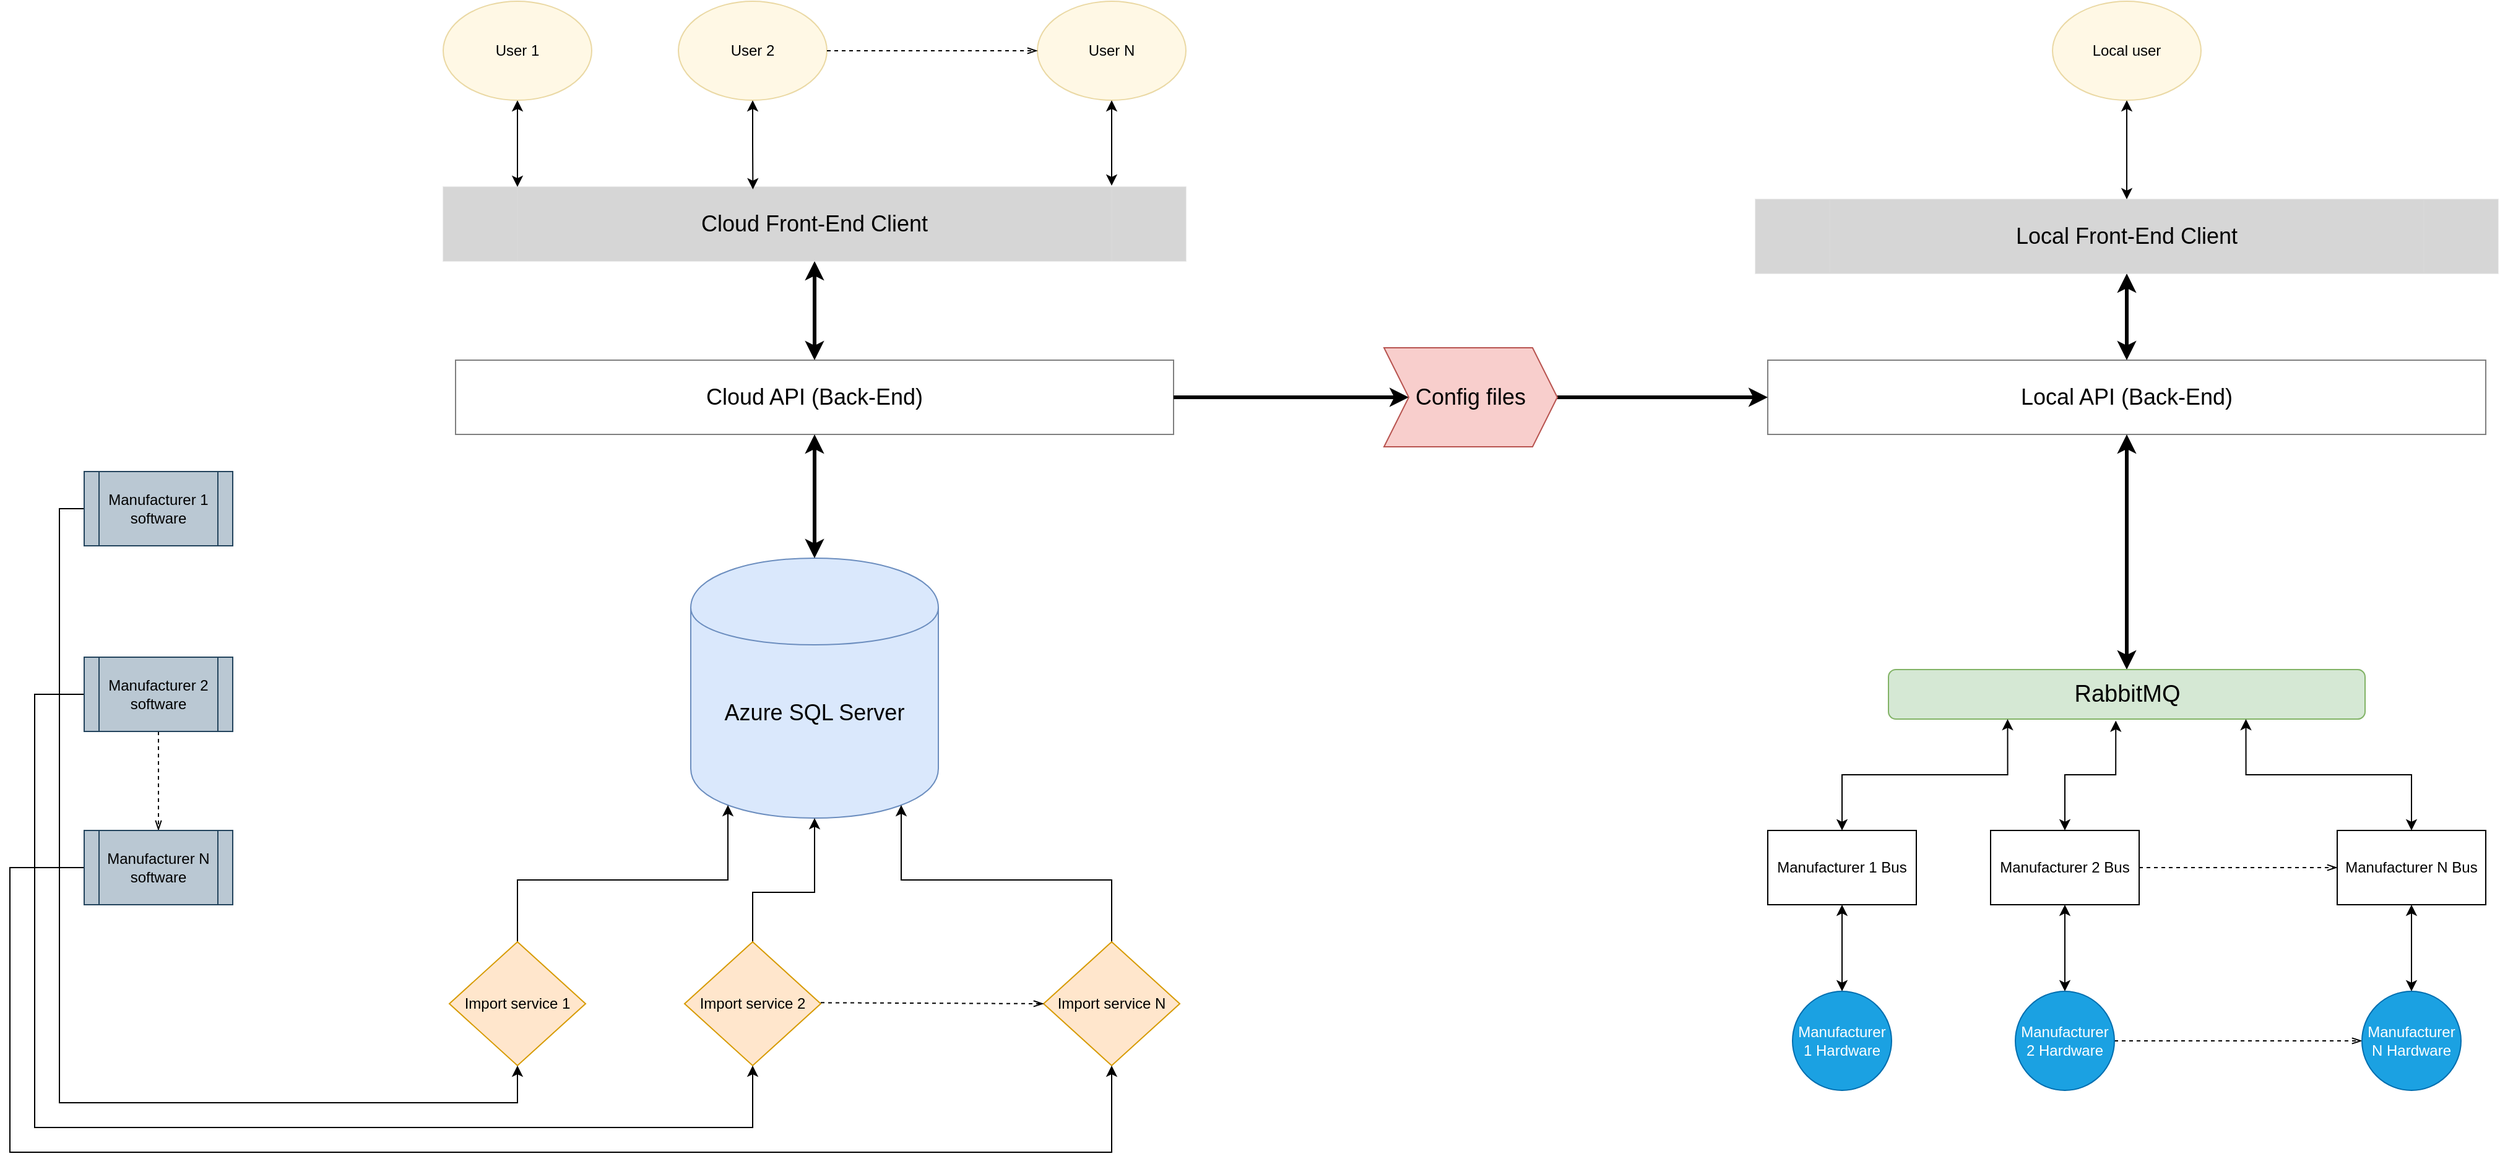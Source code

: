 <mxfile version="14.8.0" type="github">
  <diagram id="-lKARfpVro_7coi3Wnwx" name="Page-1">
    <mxGraphModel dx="2620" dy="1570" grid="1" gridSize="10" guides="1" tooltips="1" connect="1" arrows="1" fold="1" page="1" pageScale="1" pageWidth="1200" pageHeight="240" math="0" shadow="0">
      <root>
        <mxCell id="0" />
        <mxCell id="1" parent="0" />
        <mxCell id="40H7sGR31eHvrxdFshzr-2" value="&lt;font style=&quot;font-size: 18px&quot;&gt;Azure SQL Server&lt;/font&gt;" style="shape=cylinder;whiteSpace=wrap;html=1;boundedLbl=1;backgroundOutline=1;fillColor=#dae8fc;strokeColor=#6c8ebf;" parent="1" vertex="1">
          <mxGeometry x="740" y="570" width="200" height="210" as="geometry" />
        </mxCell>
        <mxCell id="jC-YoL1eWnfrU78V1_zM-2" style="edgeStyle=orthogonalEdgeStyle;rounded=0;orthogonalLoop=1;jettySize=auto;html=1;startArrow=classic;startFill=1;strokeWidth=3;" edge="1" parent="1" source="40H7sGR31eHvrxdFshzr-10" target="40H7sGR31eHvrxdFshzr-2">
          <mxGeometry relative="1" as="geometry" />
        </mxCell>
        <mxCell id="jC-YoL1eWnfrU78V1_zM-19" style="edgeStyle=orthogonalEdgeStyle;rounded=0;orthogonalLoop=1;jettySize=auto;html=1;startArrow=none;startFill=0;endArrow=classic;endFill=1;strokeWidth=3;" edge="1" parent="1" source="40H7sGR31eHvrxdFshzr-10" target="jC-YoL1eWnfrU78V1_zM-18">
          <mxGeometry relative="1" as="geometry" />
        </mxCell>
        <mxCell id="40H7sGR31eHvrxdFshzr-10" value="Cloud API (Back-End)" style="rounded=0;whiteSpace=wrap;html=1;opacity=50;fontSize=18;" parent="1" vertex="1">
          <mxGeometry x="550" y="410" width="580" height="60" as="geometry" />
        </mxCell>
        <mxCell id="jC-YoL1eWnfrU78V1_zM-1" style="edgeStyle=orthogonalEdgeStyle;rounded=0;orthogonalLoop=1;jettySize=auto;html=1;strokeWidth=3;startArrow=classic;startFill=1;" edge="1" parent="1" source="40H7sGR31eHvrxdFshzr-35" target="40H7sGR31eHvrxdFshzr-10">
          <mxGeometry relative="1" as="geometry" />
        </mxCell>
        <mxCell id="40H7sGR31eHvrxdFshzr-35" value="&lt;font style=&quot;font-size: 18px&quot;&gt;Cloud Front-End Client&lt;/font&gt;" style="shape=process;whiteSpace=wrap;html=1;backgroundOutline=1;strokeColor=#DBDBDB;fillColor=#ADADAD;fontSize=12;opacity=50;" parent="1" vertex="1">
          <mxGeometry x="540" y="270" width="600" height="60" as="geometry" />
        </mxCell>
        <mxCell id="40H7sGR31eHvrxdFshzr-40" style="edgeStyle=orthogonalEdgeStyle;rounded=0;orthogonalLoop=1;jettySize=auto;html=1;entryX=0.1;entryY=0;entryDx=0;entryDy=0;entryPerimeter=0;startArrow=classic;startFill=1;fontSize=12;" parent="1" source="40H7sGR31eHvrxdFshzr-36" target="40H7sGR31eHvrxdFshzr-35" edge="1">
          <mxGeometry relative="1" as="geometry" />
        </mxCell>
        <mxCell id="40H7sGR31eHvrxdFshzr-36" value="User 1" style="ellipse;whiteSpace=wrap;html=1;strokeColor=#d6b656;fillColor=#fff2cc;fontSize=12;opacity=50;" parent="1" vertex="1">
          <mxGeometry x="540" y="120" width="120" height="80" as="geometry" />
        </mxCell>
        <mxCell id="40H7sGR31eHvrxdFshzr-41" style="edgeStyle=orthogonalEdgeStyle;rounded=0;orthogonalLoop=1;jettySize=auto;html=1;entryX=0.417;entryY=0.033;entryDx=0;entryDy=0;entryPerimeter=0;startArrow=classic;startFill=1;fontSize=12;" parent="1" source="40H7sGR31eHvrxdFshzr-37" target="40H7sGR31eHvrxdFshzr-35" edge="1">
          <mxGeometry relative="1" as="geometry" />
        </mxCell>
        <mxCell id="40H7sGR31eHvrxdFshzr-37" value="User 2" style="ellipse;whiteSpace=wrap;html=1;strokeColor=#d6b656;fillColor=#fff2cc;fontSize=12;opacity=50;" parent="1" vertex="1">
          <mxGeometry x="730" y="120" width="120" height="80" as="geometry" />
        </mxCell>
        <mxCell id="40H7sGR31eHvrxdFshzr-44" style="edgeStyle=orthogonalEdgeStyle;rounded=0;orthogonalLoop=1;jettySize=auto;html=1;entryX=0.9;entryY=-0.017;entryDx=0;entryDy=0;entryPerimeter=0;startArrow=classic;startFill=1;fontSize=12;" parent="1" source="40H7sGR31eHvrxdFshzr-38" target="40H7sGR31eHvrxdFshzr-35" edge="1">
          <mxGeometry relative="1" as="geometry" />
        </mxCell>
        <mxCell id="40H7sGR31eHvrxdFshzr-38" value="User N" style="ellipse;whiteSpace=wrap;html=1;strokeColor=#d6b656;fillColor=#fff2cc;fontSize=12;opacity=50;" parent="1" vertex="1">
          <mxGeometry x="1020" y="120" width="120" height="80" as="geometry" />
        </mxCell>
        <mxCell id="40H7sGR31eHvrxdFshzr-46" value="" style="endArrow=openThin;dashed=1;html=1;fontSize=12;entryX=0;entryY=0.5;entryDx=0;entryDy=0;exitX=1;exitY=0.5;exitDx=0;exitDy=0;endFill=0;" parent="1" source="40H7sGR31eHvrxdFshzr-37" target="40H7sGR31eHvrxdFshzr-38" edge="1">
          <mxGeometry width="50" height="50" relative="1" as="geometry">
            <mxPoint x="760" y="290" as="sourcePoint" />
            <mxPoint x="810" y="240" as="targetPoint" />
          </mxGeometry>
        </mxCell>
        <mxCell id="jC-YoL1eWnfrU78V1_zM-8" style="edgeStyle=orthogonalEdgeStyle;rounded=0;orthogonalLoop=1;jettySize=auto;html=1;exitX=0.5;exitY=0;exitDx=0;exitDy=0;entryX=0.15;entryY=0.95;entryDx=0;entryDy=0;entryPerimeter=0;startArrow=none;startFill=0;strokeWidth=1;" edge="1" parent="1" source="jC-YoL1eWnfrU78V1_zM-3" target="40H7sGR31eHvrxdFshzr-2">
          <mxGeometry relative="1" as="geometry" />
        </mxCell>
        <mxCell id="jC-YoL1eWnfrU78V1_zM-3" value="Import service 1" style="rhombus;whiteSpace=wrap;html=1;fillColor=#ffe6cc;strokeColor=#d79b00;" vertex="1" parent="1">
          <mxGeometry x="545" y="880" width="110" height="100" as="geometry" />
        </mxCell>
        <mxCell id="jC-YoL1eWnfrU78V1_zM-7" style="edgeStyle=orthogonalEdgeStyle;rounded=0;orthogonalLoop=1;jettySize=auto;html=1;exitX=0.5;exitY=0;exitDx=0;exitDy=0;entryX=0.5;entryY=1;entryDx=0;entryDy=0;startArrow=none;startFill=0;strokeWidth=1;" edge="1" parent="1" source="jC-YoL1eWnfrU78V1_zM-4" target="40H7sGR31eHvrxdFshzr-2">
          <mxGeometry relative="1" as="geometry">
            <Array as="points">
              <mxPoint x="790" y="840" />
              <mxPoint x="840" y="840" />
            </Array>
          </mxGeometry>
        </mxCell>
        <mxCell id="jC-YoL1eWnfrU78V1_zM-4" value="Import service 2" style="rhombus;whiteSpace=wrap;html=1;fillColor=#ffe6cc;strokeColor=#d79b00;" vertex="1" parent="1">
          <mxGeometry x="735" y="880" width="110" height="100" as="geometry" />
        </mxCell>
        <mxCell id="jC-YoL1eWnfrU78V1_zM-9" style="edgeStyle=orthogonalEdgeStyle;rounded=0;orthogonalLoop=1;jettySize=auto;html=1;entryX=0.85;entryY=0.95;entryDx=0;entryDy=0;entryPerimeter=0;startArrow=none;startFill=0;strokeWidth=1;exitX=0.5;exitY=0;exitDx=0;exitDy=0;" edge="1" parent="1" source="jC-YoL1eWnfrU78V1_zM-5" target="40H7sGR31eHvrxdFshzr-2">
          <mxGeometry relative="1" as="geometry" />
        </mxCell>
        <mxCell id="jC-YoL1eWnfrU78V1_zM-5" value="Import service N" style="rhombus;whiteSpace=wrap;html=1;fillColor=#ffe6cc;strokeColor=#d79b00;" vertex="1" parent="1">
          <mxGeometry x="1025" y="880" width="110" height="100" as="geometry" />
        </mxCell>
        <mxCell id="jC-YoL1eWnfrU78V1_zM-10" value="" style="endArrow=openThin;dashed=1;html=1;fontSize=12;entryX=0;entryY=0.5;entryDx=0;entryDy=0;exitX=1;exitY=0.5;exitDx=0;exitDy=0;endFill=0;" edge="1" parent="1" target="jC-YoL1eWnfrU78V1_zM-5">
          <mxGeometry width="50" height="50" relative="1" as="geometry">
            <mxPoint x="845" y="929.17" as="sourcePoint" />
            <mxPoint x="1015" y="929.17" as="targetPoint" />
          </mxGeometry>
        </mxCell>
        <mxCell id="jC-YoL1eWnfrU78V1_zM-15" style="edgeStyle=orthogonalEdgeStyle;rounded=0;orthogonalLoop=1;jettySize=auto;html=1;entryX=0.5;entryY=1;entryDx=0;entryDy=0;startArrow=none;startFill=0;endArrow=classic;endFill=1;strokeWidth=1;" edge="1" parent="1" source="jC-YoL1eWnfrU78V1_zM-11" target="jC-YoL1eWnfrU78V1_zM-3">
          <mxGeometry relative="1" as="geometry">
            <Array as="points">
              <mxPoint x="230" y="530" />
              <mxPoint x="230" y="1010" />
              <mxPoint x="600" y="1010" />
            </Array>
          </mxGeometry>
        </mxCell>
        <mxCell id="jC-YoL1eWnfrU78V1_zM-11" value="Manufacturer 1 software" style="shape=process;whiteSpace=wrap;html=1;backgroundOutline=1;fillColor=#bac8d3;strokeColor=#23445d;" vertex="1" parent="1">
          <mxGeometry x="250" y="500" width="120" height="60" as="geometry" />
        </mxCell>
        <mxCell id="jC-YoL1eWnfrU78V1_zM-14" style="edgeStyle=orthogonalEdgeStyle;rounded=0;orthogonalLoop=1;jettySize=auto;html=1;entryX=0.5;entryY=0;entryDx=0;entryDy=0;startArrow=none;startFill=0;strokeWidth=1;endArrow=openThin;endFill=0;dashed=1;" edge="1" parent="1" source="jC-YoL1eWnfrU78V1_zM-12" target="jC-YoL1eWnfrU78V1_zM-13">
          <mxGeometry relative="1" as="geometry" />
        </mxCell>
        <mxCell id="jC-YoL1eWnfrU78V1_zM-16" style="edgeStyle=orthogonalEdgeStyle;rounded=0;orthogonalLoop=1;jettySize=auto;html=1;entryX=0.5;entryY=1;entryDx=0;entryDy=0;startArrow=none;startFill=0;endArrow=classic;endFill=1;strokeWidth=1;" edge="1" parent="1" source="jC-YoL1eWnfrU78V1_zM-12" target="jC-YoL1eWnfrU78V1_zM-4">
          <mxGeometry relative="1" as="geometry">
            <Array as="points">
              <mxPoint x="210" y="680" />
              <mxPoint x="210" y="1030" />
              <mxPoint x="790" y="1030" />
            </Array>
          </mxGeometry>
        </mxCell>
        <mxCell id="jC-YoL1eWnfrU78V1_zM-12" value="Manufacturer 2 software" style="shape=process;whiteSpace=wrap;html=1;backgroundOutline=1;fillColor=#bac8d3;strokeColor=#23445d;" vertex="1" parent="1">
          <mxGeometry x="250" y="650" width="120" height="60" as="geometry" />
        </mxCell>
        <mxCell id="jC-YoL1eWnfrU78V1_zM-17" style="edgeStyle=orthogonalEdgeStyle;rounded=0;orthogonalLoop=1;jettySize=auto;html=1;entryX=0.5;entryY=1;entryDx=0;entryDy=0;startArrow=none;startFill=0;endArrow=classic;endFill=1;strokeWidth=1;" edge="1" parent="1" source="jC-YoL1eWnfrU78V1_zM-13" target="jC-YoL1eWnfrU78V1_zM-5">
          <mxGeometry relative="1" as="geometry">
            <Array as="points">
              <mxPoint x="190" y="820" />
              <mxPoint x="190" y="1050" />
              <mxPoint x="1080" y="1050" />
            </Array>
          </mxGeometry>
        </mxCell>
        <mxCell id="jC-YoL1eWnfrU78V1_zM-13" value="Manufacturer N software" style="shape=process;whiteSpace=wrap;html=1;backgroundOutline=1;fillColor=#bac8d3;strokeColor=#23445d;" vertex="1" parent="1">
          <mxGeometry x="250" y="790" width="120" height="60" as="geometry" />
        </mxCell>
        <mxCell id="jC-YoL1eWnfrU78V1_zM-22" style="edgeStyle=orthogonalEdgeStyle;rounded=0;orthogonalLoop=1;jettySize=auto;html=1;entryX=0;entryY=0.5;entryDx=0;entryDy=0;startArrow=none;startFill=0;endArrow=classic;endFill=1;strokeWidth=3;" edge="1" parent="1" source="jC-YoL1eWnfrU78V1_zM-18" target="jC-YoL1eWnfrU78V1_zM-20">
          <mxGeometry relative="1" as="geometry" />
        </mxCell>
        <mxCell id="jC-YoL1eWnfrU78V1_zM-18" value="&lt;font style=&quot;font-size: 18px&quot;&gt;Config files&lt;/font&gt;" style="shape=step;perimeter=stepPerimeter;whiteSpace=wrap;html=1;fixedSize=1;fillColor=#f8cecc;strokeColor=#b85450;" vertex="1" parent="1">
          <mxGeometry x="1300" y="400" width="140" height="80" as="geometry" />
        </mxCell>
        <mxCell id="jC-YoL1eWnfrU78V1_zM-27" style="edgeStyle=orthogonalEdgeStyle;rounded=0;orthogonalLoop=1;jettySize=auto;html=1;exitX=0.5;exitY=1;exitDx=0;exitDy=0;startArrow=classic;startFill=1;endArrow=classic;endFill=1;strokeWidth=3;" edge="1" parent="1" source="jC-YoL1eWnfrU78V1_zM-20" target="jC-YoL1eWnfrU78V1_zM-26">
          <mxGeometry relative="1" as="geometry" />
        </mxCell>
        <mxCell id="jC-YoL1eWnfrU78V1_zM-20" value="Local API (Back-End)" style="rounded=0;whiteSpace=wrap;html=1;opacity=50;fontSize=18;" vertex="1" parent="1">
          <mxGeometry x="1610" y="410" width="580" height="60" as="geometry" />
        </mxCell>
        <mxCell id="jC-YoL1eWnfrU78V1_zM-23" style="edgeStyle=orthogonalEdgeStyle;rounded=0;orthogonalLoop=1;jettySize=auto;html=1;exitX=0.5;exitY=1;exitDx=0;exitDy=0;startArrow=classic;startFill=1;endArrow=classic;endFill=1;strokeWidth=3;" edge="1" parent="1" source="jC-YoL1eWnfrU78V1_zM-21" target="jC-YoL1eWnfrU78V1_zM-20">
          <mxGeometry relative="1" as="geometry" />
        </mxCell>
        <mxCell id="jC-YoL1eWnfrU78V1_zM-21" value="&lt;font style=&quot;font-size: 18px&quot;&gt;Local Front-End Client&lt;/font&gt;" style="shape=process;whiteSpace=wrap;html=1;backgroundOutline=1;strokeColor=#DBDBDB;fillColor=#ADADAD;fontSize=12;opacity=50;" vertex="1" parent="1">
          <mxGeometry x="1600" y="280" width="600" height="60" as="geometry" />
        </mxCell>
        <mxCell id="jC-YoL1eWnfrU78V1_zM-25" style="edgeStyle=orthogonalEdgeStyle;rounded=0;orthogonalLoop=1;jettySize=auto;html=1;entryX=0.5;entryY=0;entryDx=0;entryDy=0;startArrow=classic;startFill=1;endArrow=classic;endFill=1;strokeWidth=1;" edge="1" parent="1" source="jC-YoL1eWnfrU78V1_zM-24" target="jC-YoL1eWnfrU78V1_zM-21">
          <mxGeometry relative="1" as="geometry" />
        </mxCell>
        <mxCell id="jC-YoL1eWnfrU78V1_zM-24" value="Local user" style="ellipse;whiteSpace=wrap;html=1;strokeColor=#d6b656;fillColor=#fff2cc;fontSize=12;opacity=50;" vertex="1" parent="1">
          <mxGeometry x="1840" y="120" width="120" height="80" as="geometry" />
        </mxCell>
        <mxCell id="jC-YoL1eWnfrU78V1_zM-26" value="&lt;font style=&quot;font-size: 19px&quot;&gt;RabbitMQ&lt;/font&gt;" style="rounded=1;whiteSpace=wrap;html=1;fillColor=#d5e8d4;strokeColor=#82b366;" vertex="1" parent="1">
          <mxGeometry x="1707.5" y="660" width="385" height="40" as="geometry" />
        </mxCell>
        <mxCell id="jC-YoL1eWnfrU78V1_zM-38" style="edgeStyle=orthogonalEdgeStyle;rounded=0;orthogonalLoop=1;jettySize=auto;html=1;entryX=0.5;entryY=0;entryDx=0;entryDy=0;startArrow=classic;startFill=1;endArrow=classic;endFill=1;strokeWidth=1;" edge="1" parent="1" source="jC-YoL1eWnfrU78V1_zM-28" target="jC-YoL1eWnfrU78V1_zM-34">
          <mxGeometry relative="1" as="geometry" />
        </mxCell>
        <mxCell id="jC-YoL1eWnfrU78V1_zM-41" style="edgeStyle=orthogonalEdgeStyle;rounded=0;orthogonalLoop=1;jettySize=auto;html=1;exitX=0.5;exitY=0;exitDx=0;exitDy=0;entryX=0.25;entryY=1;entryDx=0;entryDy=0;startArrow=classic;startFill=1;endArrow=classic;endFill=1;strokeWidth=1;" edge="1" parent="1" source="jC-YoL1eWnfrU78V1_zM-28" target="jC-YoL1eWnfrU78V1_zM-26">
          <mxGeometry relative="1" as="geometry" />
        </mxCell>
        <mxCell id="jC-YoL1eWnfrU78V1_zM-28" value="Manufacturer 1 Bus" style="rounded=0;whiteSpace=wrap;html=1;" vertex="1" parent="1">
          <mxGeometry x="1610" y="790" width="120" height="60" as="geometry" />
        </mxCell>
        <mxCell id="jC-YoL1eWnfrU78V1_zM-32" style="edgeStyle=orthogonalEdgeStyle;rounded=0;orthogonalLoop=1;jettySize=auto;html=1;startArrow=none;startFill=0;endArrow=openThin;endFill=0;strokeWidth=1;dashed=1;" edge="1" parent="1" source="jC-YoL1eWnfrU78V1_zM-30" target="jC-YoL1eWnfrU78V1_zM-31">
          <mxGeometry relative="1" as="geometry" />
        </mxCell>
        <mxCell id="jC-YoL1eWnfrU78V1_zM-39" style="edgeStyle=orthogonalEdgeStyle;rounded=0;orthogonalLoop=1;jettySize=auto;html=1;exitX=0.5;exitY=1;exitDx=0;exitDy=0;entryX=0.5;entryY=0;entryDx=0;entryDy=0;startArrow=classic;startFill=1;endArrow=classic;endFill=1;strokeWidth=1;" edge="1" parent="1" source="jC-YoL1eWnfrU78V1_zM-30" target="jC-YoL1eWnfrU78V1_zM-35">
          <mxGeometry relative="1" as="geometry" />
        </mxCell>
        <mxCell id="jC-YoL1eWnfrU78V1_zM-42" style="edgeStyle=orthogonalEdgeStyle;rounded=0;orthogonalLoop=1;jettySize=auto;html=1;exitX=0.5;exitY=0;exitDx=0;exitDy=0;entryX=0.477;entryY=1.032;entryDx=0;entryDy=0;entryPerimeter=0;startArrow=classic;startFill=1;endArrow=classic;endFill=1;strokeWidth=1;" edge="1" parent="1" source="jC-YoL1eWnfrU78V1_zM-30" target="jC-YoL1eWnfrU78V1_zM-26">
          <mxGeometry relative="1" as="geometry" />
        </mxCell>
        <mxCell id="jC-YoL1eWnfrU78V1_zM-30" value="Manufacturer 2 Bus" style="rounded=0;whiteSpace=wrap;html=1;" vertex="1" parent="1">
          <mxGeometry x="1790" y="790" width="120" height="60" as="geometry" />
        </mxCell>
        <mxCell id="jC-YoL1eWnfrU78V1_zM-40" style="edgeStyle=orthogonalEdgeStyle;rounded=0;orthogonalLoop=1;jettySize=auto;html=1;exitX=0.5;exitY=1;exitDx=0;exitDy=0;entryX=0.5;entryY=0;entryDx=0;entryDy=0;startArrow=classic;startFill=1;endArrow=classic;endFill=1;strokeWidth=1;" edge="1" parent="1" source="jC-YoL1eWnfrU78V1_zM-31" target="jC-YoL1eWnfrU78V1_zM-36">
          <mxGeometry relative="1" as="geometry" />
        </mxCell>
        <mxCell id="jC-YoL1eWnfrU78V1_zM-43" style="edgeStyle=orthogonalEdgeStyle;rounded=0;orthogonalLoop=1;jettySize=auto;html=1;exitX=0.5;exitY=0;exitDx=0;exitDy=0;entryX=0.75;entryY=1;entryDx=0;entryDy=0;startArrow=classic;startFill=1;endArrow=classic;endFill=1;strokeWidth=1;" edge="1" parent="1" source="jC-YoL1eWnfrU78V1_zM-31" target="jC-YoL1eWnfrU78V1_zM-26">
          <mxGeometry relative="1" as="geometry" />
        </mxCell>
        <mxCell id="jC-YoL1eWnfrU78V1_zM-31" value="Manufacturer N Bus" style="rounded=0;whiteSpace=wrap;html=1;" vertex="1" parent="1">
          <mxGeometry x="2070" y="790" width="120" height="60" as="geometry" />
        </mxCell>
        <mxCell id="jC-YoL1eWnfrU78V1_zM-34" value="Manufacturer 1 Hardware" style="ellipse;whiteSpace=wrap;html=1;aspect=fixed;fillColor=#1ba1e2;strokeColor=#006EAF;fontColor=#ffffff;" vertex="1" parent="1">
          <mxGeometry x="1630" y="920" width="80" height="80" as="geometry" />
        </mxCell>
        <mxCell id="jC-YoL1eWnfrU78V1_zM-37" style="edgeStyle=orthogonalEdgeStyle;rounded=0;orthogonalLoop=1;jettySize=auto;html=1;exitX=1;exitY=0.5;exitDx=0;exitDy=0;dashed=1;startArrow=none;startFill=0;endArrow=openThin;endFill=0;strokeWidth=1;" edge="1" parent="1" source="jC-YoL1eWnfrU78V1_zM-35" target="jC-YoL1eWnfrU78V1_zM-36">
          <mxGeometry relative="1" as="geometry" />
        </mxCell>
        <mxCell id="jC-YoL1eWnfrU78V1_zM-35" value="Manufacturer 2 Hardware" style="ellipse;whiteSpace=wrap;html=1;aspect=fixed;fillColor=#1ba1e2;strokeColor=#006EAF;fontColor=#ffffff;" vertex="1" parent="1">
          <mxGeometry x="1810" y="920" width="80" height="80" as="geometry" />
        </mxCell>
        <mxCell id="jC-YoL1eWnfrU78V1_zM-36" value="Manufacturer N Hardware" style="ellipse;whiteSpace=wrap;html=1;aspect=fixed;fillColor=#1ba1e2;strokeColor=#006EAF;fontColor=#ffffff;" vertex="1" parent="1">
          <mxGeometry x="2090" y="920" width="80" height="80" as="geometry" />
        </mxCell>
      </root>
    </mxGraphModel>
  </diagram>
</mxfile>
